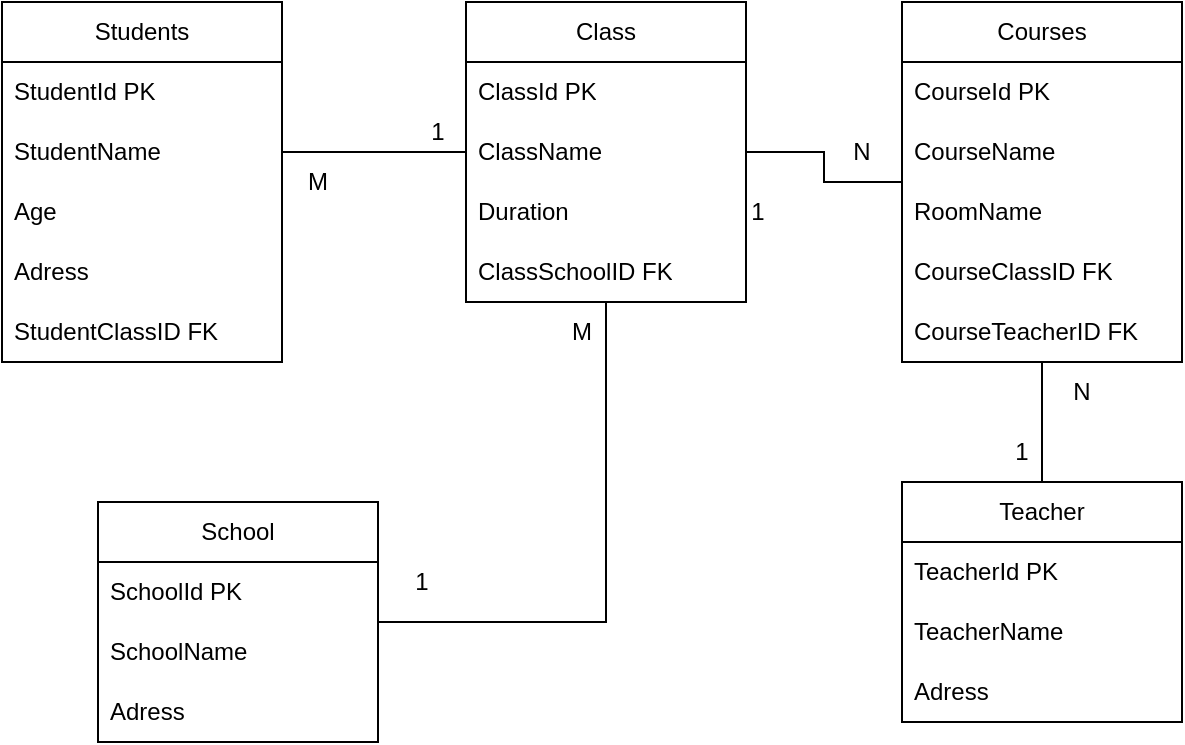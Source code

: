 <mxfile version="20.6.2" type="device"><diagram id="bMKiSmAn76ryQM9rrD2e" name="Page-1"><mxGraphModel dx="758" dy="1604" grid="1" gridSize="10" guides="1" tooltips="1" connect="0" arrows="1" fold="1" page="1" pageScale="1" pageWidth="850" pageHeight="1100" math="0" shadow="0"><root><mxCell id="0"/><mxCell id="1" parent="0"/><mxCell id="asR14xSwsysN4LXw0iWy-1" value="Students" style="swimlane;fontStyle=0;childLayout=stackLayout;horizontal=1;startSize=30;horizontalStack=0;resizeParent=1;resizeParentMax=0;resizeLast=0;collapsible=1;marginBottom=0;whiteSpace=wrap;html=1;" parent="1" vertex="1"><mxGeometry x="40" y="-40" width="140" height="180" as="geometry"/></mxCell><mxCell id="asR14xSwsysN4LXw0iWy-2" value="StudentId PK" style="text;strokeColor=none;fillColor=none;align=left;verticalAlign=middle;spacingLeft=4;spacingRight=4;overflow=hidden;points=[[0,0.5],[1,0.5]];portConstraint=eastwest;rotatable=0;whiteSpace=wrap;html=1;" parent="asR14xSwsysN4LXw0iWy-1" vertex="1"><mxGeometry y="30" width="140" height="30" as="geometry"/></mxCell><mxCell id="asR14xSwsysN4LXw0iWy-3" value="StudentName" style="text;strokeColor=none;fillColor=none;align=left;verticalAlign=middle;spacingLeft=4;spacingRight=4;overflow=hidden;points=[[0,0.5],[1,0.5]];portConstraint=eastwest;rotatable=0;whiteSpace=wrap;html=1;" parent="asR14xSwsysN4LXw0iWy-1" vertex="1"><mxGeometry y="60" width="140" height="30" as="geometry"/></mxCell><mxCell id="asR14xSwsysN4LXw0iWy-4" value="Age" style="text;strokeColor=none;fillColor=none;align=left;verticalAlign=middle;spacingLeft=4;spacingRight=4;overflow=hidden;points=[[0,0.5],[1,0.5]];portConstraint=eastwest;rotatable=0;whiteSpace=wrap;html=1;" parent="asR14xSwsysN4LXw0iWy-1" vertex="1"><mxGeometry y="90" width="140" height="30" as="geometry"/></mxCell><mxCell id="UchIhZ4-tLrxHY9OPj8f-2" value="Adress" style="text;strokeColor=none;fillColor=none;align=left;verticalAlign=middle;spacingLeft=4;spacingRight=4;overflow=hidden;points=[[0,0.5],[1,0.5]];portConstraint=eastwest;rotatable=0;whiteSpace=wrap;html=1;" vertex="1" parent="asR14xSwsysN4LXw0iWy-1"><mxGeometry y="120" width="140" height="30" as="geometry"/></mxCell><mxCell id="UchIhZ4-tLrxHY9OPj8f-1" value="StudentClassID FK" style="text;strokeColor=none;fillColor=none;align=left;verticalAlign=middle;spacingLeft=4;spacingRight=4;overflow=hidden;points=[[0,0.5],[1,0.5]];portConstraint=eastwest;rotatable=0;whiteSpace=wrap;html=1;" vertex="1" parent="asR14xSwsysN4LXw0iWy-1"><mxGeometry y="150" width="140" height="30" as="geometry"/></mxCell><mxCell id="asR14xSwsysN4LXw0iWy-26" value="" style="edgeStyle=orthogonalEdgeStyle;rounded=0;orthogonalLoop=1;jettySize=auto;html=1;endArrow=none;endFill=0;" parent="1" source="asR14xSwsysN4LXw0iWy-5" target="asR14xSwsysN4LXw0iWy-9" edge="1"><mxGeometry relative="1" as="geometry"/></mxCell><mxCell id="asR14xSwsysN4LXw0iWy-5" value="Class" style="swimlane;fontStyle=0;childLayout=stackLayout;horizontal=1;startSize=30;horizontalStack=0;resizeParent=1;resizeParentMax=0;resizeLast=0;collapsible=1;marginBottom=0;whiteSpace=wrap;html=1;" parent="1" vertex="1"><mxGeometry x="272" y="-40" width="140" height="150" as="geometry"/></mxCell><mxCell id="asR14xSwsysN4LXw0iWy-6" value="ClassId PK" style="text;strokeColor=none;fillColor=none;align=left;verticalAlign=middle;spacingLeft=4;spacingRight=4;overflow=hidden;points=[[0,0.5],[1,0.5]];portConstraint=eastwest;rotatable=0;whiteSpace=wrap;html=1;" parent="asR14xSwsysN4LXw0iWy-5" vertex="1"><mxGeometry y="30" width="140" height="30" as="geometry"/></mxCell><mxCell id="asR14xSwsysN4LXw0iWy-7" value="ClassName" style="text;strokeColor=none;fillColor=none;align=left;verticalAlign=middle;spacingLeft=4;spacingRight=4;overflow=hidden;points=[[0,0.5],[1,0.5]];portConstraint=eastwest;rotatable=0;whiteSpace=wrap;html=1;" parent="asR14xSwsysN4LXw0iWy-5" vertex="1"><mxGeometry y="60" width="140" height="30" as="geometry"/></mxCell><mxCell id="asR14xSwsysN4LXw0iWy-8" value="Duration" style="text;strokeColor=none;fillColor=none;align=left;verticalAlign=middle;spacingLeft=4;spacingRight=4;overflow=hidden;points=[[0,0.5],[1,0.5]];portConstraint=eastwest;rotatable=0;whiteSpace=wrap;html=1;" parent="asR14xSwsysN4LXw0iWy-5" vertex="1"><mxGeometry y="90" width="140" height="30" as="geometry"/></mxCell><mxCell id="UchIhZ4-tLrxHY9OPj8f-4" value="ClassSchoolID FK" style="text;strokeColor=none;fillColor=none;align=left;verticalAlign=middle;spacingLeft=4;spacingRight=4;overflow=hidden;points=[[0,0.5],[1,0.5]];portConstraint=eastwest;rotatable=0;whiteSpace=wrap;html=1;" vertex="1" parent="asR14xSwsysN4LXw0iWy-5"><mxGeometry y="120" width="140" height="30" as="geometry"/></mxCell><mxCell id="asR14xSwsysN4LXw0iWy-9" value="Courses" style="swimlane;fontStyle=0;childLayout=stackLayout;horizontal=1;startSize=30;horizontalStack=0;resizeParent=1;resizeParentMax=0;resizeLast=0;collapsible=1;marginBottom=0;whiteSpace=wrap;html=1;" parent="1" vertex="1"><mxGeometry x="490" y="-40" width="140" height="180" as="geometry"/></mxCell><mxCell id="asR14xSwsysN4LXw0iWy-10" value="CourseId PK" style="text;strokeColor=none;fillColor=none;align=left;verticalAlign=middle;spacingLeft=4;spacingRight=4;overflow=hidden;points=[[0,0.5],[1,0.5]];portConstraint=eastwest;rotatable=0;whiteSpace=wrap;html=1;" parent="asR14xSwsysN4LXw0iWy-9" vertex="1"><mxGeometry y="30" width="140" height="30" as="geometry"/></mxCell><mxCell id="asR14xSwsysN4LXw0iWy-11" value="CourseName" style="text;strokeColor=none;fillColor=none;align=left;verticalAlign=middle;spacingLeft=4;spacingRight=4;overflow=hidden;points=[[0,0.5],[1,0.5]];portConstraint=eastwest;rotatable=0;whiteSpace=wrap;html=1;" parent="asR14xSwsysN4LXw0iWy-9" vertex="1"><mxGeometry y="60" width="140" height="30" as="geometry"/></mxCell><mxCell id="asR14xSwsysN4LXw0iWy-12" value="RoomName" style="text;strokeColor=none;fillColor=none;align=left;verticalAlign=middle;spacingLeft=4;spacingRight=4;overflow=hidden;points=[[0,0.5],[1,0.5]];portConstraint=eastwest;rotatable=0;whiteSpace=wrap;html=1;" parent="asR14xSwsysN4LXw0iWy-9" vertex="1"><mxGeometry y="90" width="140" height="30" as="geometry"/></mxCell><mxCell id="UchIhZ4-tLrxHY9OPj8f-5" value="CourseClassID FK" style="text;strokeColor=none;fillColor=none;align=left;verticalAlign=middle;spacingLeft=4;spacingRight=4;overflow=hidden;points=[[0,0.5],[1,0.5]];portConstraint=eastwest;rotatable=0;whiteSpace=wrap;html=1;" vertex="1" parent="asR14xSwsysN4LXw0iWy-9"><mxGeometry y="120" width="140" height="30" as="geometry"/></mxCell><mxCell id="UchIhZ4-tLrxHY9OPj8f-7" value="CourseTeacherID FK" style="text;strokeColor=none;fillColor=none;align=left;verticalAlign=middle;spacingLeft=4;spacingRight=4;overflow=hidden;points=[[0,0.5],[1,0.5]];portConstraint=eastwest;rotatable=0;whiteSpace=wrap;html=1;" vertex="1" parent="asR14xSwsysN4LXw0iWy-9"><mxGeometry y="150" width="140" height="30" as="geometry"/></mxCell><mxCell id="asR14xSwsysN4LXw0iWy-29" value="" style="edgeStyle=orthogonalEdgeStyle;rounded=0;orthogonalLoop=1;jettySize=auto;html=1;endArrow=none;endFill=0;" parent="1" source="asR14xSwsysN4LXw0iWy-13" target="asR14xSwsysN4LXw0iWy-5" edge="1"><mxGeometry relative="1" as="geometry"/></mxCell><mxCell id="asR14xSwsysN4LXw0iWy-13" value="School" style="swimlane;fontStyle=0;childLayout=stackLayout;horizontal=1;startSize=30;horizontalStack=0;resizeParent=1;resizeParentMax=0;resizeLast=0;collapsible=1;marginBottom=0;whiteSpace=wrap;html=1;" parent="1" vertex="1"><mxGeometry x="88" y="210" width="140" height="120" as="geometry"/></mxCell><mxCell id="asR14xSwsysN4LXw0iWy-14" value="SchoolId PK" style="text;strokeColor=none;fillColor=none;align=left;verticalAlign=middle;spacingLeft=4;spacingRight=4;overflow=hidden;points=[[0,0.5],[1,0.5]];portConstraint=eastwest;rotatable=0;whiteSpace=wrap;html=1;" parent="asR14xSwsysN4LXw0iWy-13" vertex="1"><mxGeometry y="30" width="140" height="30" as="geometry"/></mxCell><mxCell id="asR14xSwsysN4LXw0iWy-15" value="SchoolName" style="text;strokeColor=none;fillColor=none;align=left;verticalAlign=middle;spacingLeft=4;spacingRight=4;overflow=hidden;points=[[0,0.5],[1,0.5]];portConstraint=eastwest;rotatable=0;whiteSpace=wrap;html=1;" parent="asR14xSwsysN4LXw0iWy-13" vertex="1"><mxGeometry y="60" width="140" height="30" as="geometry"/></mxCell><mxCell id="asR14xSwsysN4LXw0iWy-16" value="Adress" style="text;strokeColor=none;fillColor=none;align=left;verticalAlign=middle;spacingLeft=4;spacingRight=4;overflow=hidden;points=[[0,0.5],[1,0.5]];portConstraint=eastwest;rotatable=0;whiteSpace=wrap;html=1;" parent="asR14xSwsysN4LXw0iWy-13" vertex="1"><mxGeometry y="90" width="140" height="30" as="geometry"/></mxCell><mxCell id="UchIhZ4-tLrxHY9OPj8f-6" value="" style="edgeStyle=orthogonalEdgeStyle;rounded=0;orthogonalLoop=1;jettySize=auto;html=1;endArrow=none;endFill=0;" edge="1" parent="1" source="asR14xSwsysN4LXw0iWy-17" target="asR14xSwsysN4LXw0iWy-9"><mxGeometry relative="1" as="geometry"><mxPoint x="550" y="120" as="targetPoint"/></mxGeometry></mxCell><mxCell id="asR14xSwsysN4LXw0iWy-17" value="Teacher" style="swimlane;fontStyle=0;childLayout=stackLayout;horizontal=1;startSize=30;horizontalStack=0;resizeParent=1;resizeParentMax=0;resizeLast=0;collapsible=1;marginBottom=0;whiteSpace=wrap;html=1;" parent="1" vertex="1"><mxGeometry x="490" y="200" width="140" height="120" as="geometry"/></mxCell><mxCell id="asR14xSwsysN4LXw0iWy-18" value="TeacherId PK" style="text;strokeColor=none;fillColor=none;align=left;verticalAlign=middle;spacingLeft=4;spacingRight=4;overflow=hidden;points=[[0,0.5],[1,0.5]];portConstraint=eastwest;rotatable=0;whiteSpace=wrap;html=1;" parent="asR14xSwsysN4LXw0iWy-17" vertex="1"><mxGeometry y="30" width="140" height="30" as="geometry"/></mxCell><mxCell id="asR14xSwsysN4LXw0iWy-19" value="TeacherName" style="text;strokeColor=none;fillColor=none;align=left;verticalAlign=middle;spacingLeft=4;spacingRight=4;overflow=hidden;points=[[0,0.5],[1,0.5]];portConstraint=eastwest;rotatable=0;whiteSpace=wrap;html=1;" parent="asR14xSwsysN4LXw0iWy-17" vertex="1"><mxGeometry y="60" width="140" height="30" as="geometry"/></mxCell><mxCell id="asR14xSwsysN4LXw0iWy-20" value="Adress" style="text;strokeColor=none;fillColor=none;align=left;verticalAlign=middle;spacingLeft=4;spacingRight=4;overflow=hidden;points=[[0,0.5],[1,0.5]];portConstraint=eastwest;rotatable=0;whiteSpace=wrap;html=1;" parent="asR14xSwsysN4LXw0iWy-17" vertex="1"><mxGeometry y="90" width="140" height="30" as="geometry"/></mxCell><mxCell id="asR14xSwsysN4LXw0iWy-21" value="" style="edgeStyle=orthogonalEdgeStyle;rounded=0;orthogonalLoop=1;jettySize=auto;html=1;entryX=1;entryY=0.5;entryDx=0;entryDy=0;endArrow=none;endFill=0;" parent="1" source="asR14xSwsysN4LXw0iWy-7" target="asR14xSwsysN4LXw0iWy-3" edge="1"><mxGeometry relative="1" as="geometry"/></mxCell><mxCell id="asR14xSwsysN4LXw0iWy-23" value="M" style="text;html=1;strokeColor=none;fillColor=none;align=center;verticalAlign=middle;whiteSpace=wrap;rounded=0;" parent="1" vertex="1"><mxGeometry x="168" y="35" width="60" height="30" as="geometry"/></mxCell><mxCell id="asR14xSwsysN4LXw0iWy-24" value="1" style="text;html=1;strokeColor=none;fillColor=none;align=center;verticalAlign=middle;whiteSpace=wrap;rounded=0;" parent="1" vertex="1"><mxGeometry x="228" y="10" width="60" height="30" as="geometry"/></mxCell><mxCell id="asR14xSwsysN4LXw0iWy-27" value="1" style="text;html=1;strokeColor=none;fillColor=none;align=center;verticalAlign=middle;whiteSpace=wrap;rounded=0;" parent="1" vertex="1"><mxGeometry x="388" y="50" width="60" height="30" as="geometry"/></mxCell><mxCell id="asR14xSwsysN4LXw0iWy-28" value="N" style="text;html=1;strokeColor=none;fillColor=none;align=center;verticalAlign=middle;whiteSpace=wrap;rounded=0;" parent="1" vertex="1"><mxGeometry x="440" y="20" width="60" height="30" as="geometry"/></mxCell><mxCell id="asR14xSwsysN4LXw0iWy-30" value="M" style="text;html=1;strokeColor=none;fillColor=none;align=center;verticalAlign=middle;whiteSpace=wrap;rounded=0;" parent="1" vertex="1"><mxGeometry x="300" y="110" width="60" height="30" as="geometry"/></mxCell><mxCell id="asR14xSwsysN4LXw0iWy-31" value="1" style="text;html=1;strokeColor=none;fillColor=none;align=center;verticalAlign=middle;whiteSpace=wrap;rounded=0;" parent="1" vertex="1"><mxGeometry x="220" y="235" width="60" height="30" as="geometry"/></mxCell><mxCell id="asR14xSwsysN4LXw0iWy-33" value="N" style="text;html=1;strokeColor=none;fillColor=none;align=center;verticalAlign=middle;whiteSpace=wrap;rounded=0;" parent="1" vertex="1"><mxGeometry x="550" y="140" width="60" height="30" as="geometry"/></mxCell><mxCell id="asR14xSwsysN4LXw0iWy-35" value="1" style="text;html=1;strokeColor=none;fillColor=none;align=center;verticalAlign=middle;whiteSpace=wrap;rounded=0;" parent="1" vertex="1"><mxGeometry x="520" y="170" width="60" height="30" as="geometry"/></mxCell></root></mxGraphModel></diagram></mxfile>